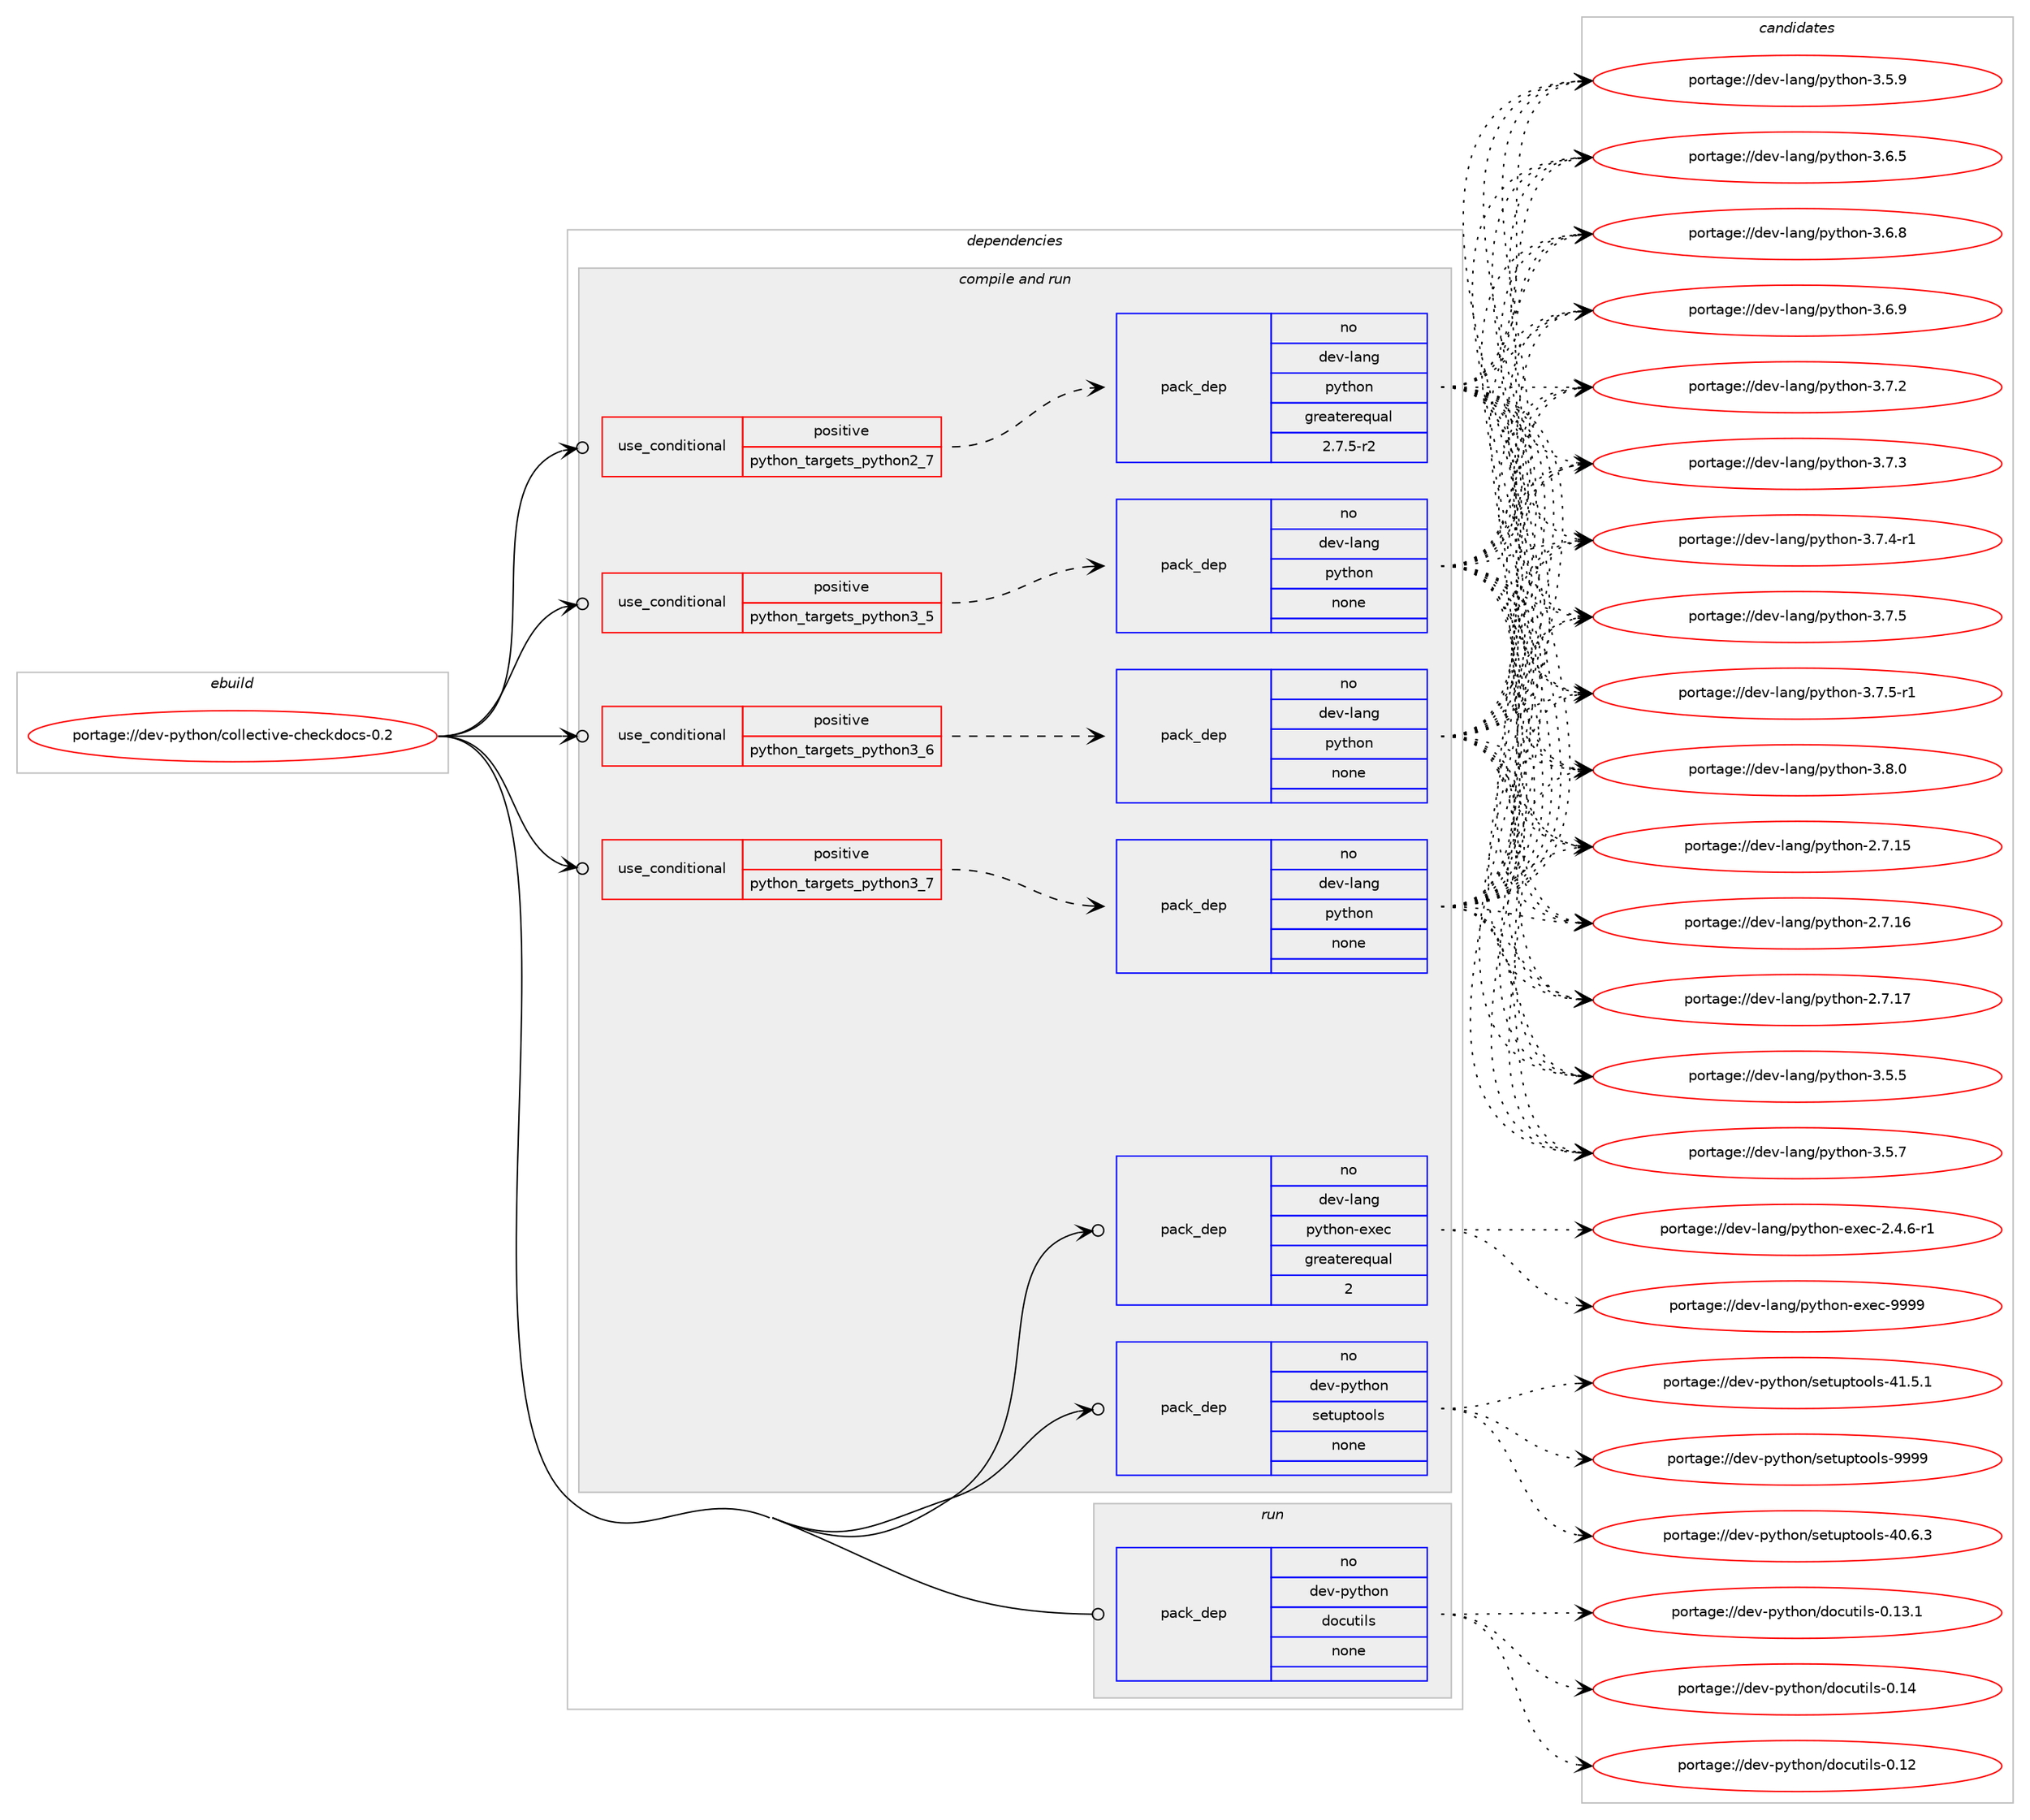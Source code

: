 digraph prolog {

# *************
# Graph options
# *************

newrank=true;
concentrate=true;
compound=true;
graph [rankdir=LR,fontname=Helvetica,fontsize=10,ranksep=1.5];#, ranksep=2.5, nodesep=0.2];
edge  [arrowhead=vee];
node  [fontname=Helvetica,fontsize=10];

# **********
# The ebuild
# **********

subgraph cluster_leftcol {
color=gray;
rank=same;
label=<<i>ebuild</i>>;
id [label="portage://dev-python/collective-checkdocs-0.2", color=red, width=4, href="../dev-python/collective-checkdocs-0.2.svg"];
}

# ****************
# The dependencies
# ****************

subgraph cluster_midcol {
color=gray;
label=<<i>dependencies</i>>;
subgraph cluster_compile {
fillcolor="#eeeeee";
style=filled;
label=<<i>compile</i>>;
}
subgraph cluster_compileandrun {
fillcolor="#eeeeee";
style=filled;
label=<<i>compile and run</i>>;
subgraph cond27027 {
dependency134508 [label=<<TABLE BORDER="0" CELLBORDER="1" CELLSPACING="0" CELLPADDING="4"><TR><TD ROWSPAN="3" CELLPADDING="10">use_conditional</TD></TR><TR><TD>positive</TD></TR><TR><TD>python_targets_python2_7</TD></TR></TABLE>>, shape=none, color=red];
subgraph pack104169 {
dependency134509 [label=<<TABLE BORDER="0" CELLBORDER="1" CELLSPACING="0" CELLPADDING="4" WIDTH="220"><TR><TD ROWSPAN="6" CELLPADDING="30">pack_dep</TD></TR><TR><TD WIDTH="110">no</TD></TR><TR><TD>dev-lang</TD></TR><TR><TD>python</TD></TR><TR><TD>greaterequal</TD></TR><TR><TD>2.7.5-r2</TD></TR></TABLE>>, shape=none, color=blue];
}
dependency134508:e -> dependency134509:w [weight=20,style="dashed",arrowhead="vee"];
}
id:e -> dependency134508:w [weight=20,style="solid",arrowhead="odotvee"];
subgraph cond27028 {
dependency134510 [label=<<TABLE BORDER="0" CELLBORDER="1" CELLSPACING="0" CELLPADDING="4"><TR><TD ROWSPAN="3" CELLPADDING="10">use_conditional</TD></TR><TR><TD>positive</TD></TR><TR><TD>python_targets_python3_5</TD></TR></TABLE>>, shape=none, color=red];
subgraph pack104170 {
dependency134511 [label=<<TABLE BORDER="0" CELLBORDER="1" CELLSPACING="0" CELLPADDING="4" WIDTH="220"><TR><TD ROWSPAN="6" CELLPADDING="30">pack_dep</TD></TR><TR><TD WIDTH="110">no</TD></TR><TR><TD>dev-lang</TD></TR><TR><TD>python</TD></TR><TR><TD>none</TD></TR><TR><TD></TD></TR></TABLE>>, shape=none, color=blue];
}
dependency134510:e -> dependency134511:w [weight=20,style="dashed",arrowhead="vee"];
}
id:e -> dependency134510:w [weight=20,style="solid",arrowhead="odotvee"];
subgraph cond27029 {
dependency134512 [label=<<TABLE BORDER="0" CELLBORDER="1" CELLSPACING="0" CELLPADDING="4"><TR><TD ROWSPAN="3" CELLPADDING="10">use_conditional</TD></TR><TR><TD>positive</TD></TR><TR><TD>python_targets_python3_6</TD></TR></TABLE>>, shape=none, color=red];
subgraph pack104171 {
dependency134513 [label=<<TABLE BORDER="0" CELLBORDER="1" CELLSPACING="0" CELLPADDING="4" WIDTH="220"><TR><TD ROWSPAN="6" CELLPADDING="30">pack_dep</TD></TR><TR><TD WIDTH="110">no</TD></TR><TR><TD>dev-lang</TD></TR><TR><TD>python</TD></TR><TR><TD>none</TD></TR><TR><TD></TD></TR></TABLE>>, shape=none, color=blue];
}
dependency134512:e -> dependency134513:w [weight=20,style="dashed",arrowhead="vee"];
}
id:e -> dependency134512:w [weight=20,style="solid",arrowhead="odotvee"];
subgraph cond27030 {
dependency134514 [label=<<TABLE BORDER="0" CELLBORDER="1" CELLSPACING="0" CELLPADDING="4"><TR><TD ROWSPAN="3" CELLPADDING="10">use_conditional</TD></TR><TR><TD>positive</TD></TR><TR><TD>python_targets_python3_7</TD></TR></TABLE>>, shape=none, color=red];
subgraph pack104172 {
dependency134515 [label=<<TABLE BORDER="0" CELLBORDER="1" CELLSPACING="0" CELLPADDING="4" WIDTH="220"><TR><TD ROWSPAN="6" CELLPADDING="30">pack_dep</TD></TR><TR><TD WIDTH="110">no</TD></TR><TR><TD>dev-lang</TD></TR><TR><TD>python</TD></TR><TR><TD>none</TD></TR><TR><TD></TD></TR></TABLE>>, shape=none, color=blue];
}
dependency134514:e -> dependency134515:w [weight=20,style="dashed",arrowhead="vee"];
}
id:e -> dependency134514:w [weight=20,style="solid",arrowhead="odotvee"];
subgraph pack104173 {
dependency134516 [label=<<TABLE BORDER="0" CELLBORDER="1" CELLSPACING="0" CELLPADDING="4" WIDTH="220"><TR><TD ROWSPAN="6" CELLPADDING="30">pack_dep</TD></TR><TR><TD WIDTH="110">no</TD></TR><TR><TD>dev-lang</TD></TR><TR><TD>python-exec</TD></TR><TR><TD>greaterequal</TD></TR><TR><TD>2</TD></TR></TABLE>>, shape=none, color=blue];
}
id:e -> dependency134516:w [weight=20,style="solid",arrowhead="odotvee"];
subgraph pack104174 {
dependency134517 [label=<<TABLE BORDER="0" CELLBORDER="1" CELLSPACING="0" CELLPADDING="4" WIDTH="220"><TR><TD ROWSPAN="6" CELLPADDING="30">pack_dep</TD></TR><TR><TD WIDTH="110">no</TD></TR><TR><TD>dev-python</TD></TR><TR><TD>setuptools</TD></TR><TR><TD>none</TD></TR><TR><TD></TD></TR></TABLE>>, shape=none, color=blue];
}
id:e -> dependency134517:w [weight=20,style="solid",arrowhead="odotvee"];
}
subgraph cluster_run {
fillcolor="#eeeeee";
style=filled;
label=<<i>run</i>>;
subgraph pack104175 {
dependency134518 [label=<<TABLE BORDER="0" CELLBORDER="1" CELLSPACING="0" CELLPADDING="4" WIDTH="220"><TR><TD ROWSPAN="6" CELLPADDING="30">pack_dep</TD></TR><TR><TD WIDTH="110">no</TD></TR><TR><TD>dev-python</TD></TR><TR><TD>docutils</TD></TR><TR><TD>none</TD></TR><TR><TD></TD></TR></TABLE>>, shape=none, color=blue];
}
id:e -> dependency134518:w [weight=20,style="solid",arrowhead="odot"];
}
}

# **************
# The candidates
# **************

subgraph cluster_choices {
rank=same;
color=gray;
label=<<i>candidates</i>>;

subgraph choice104169 {
color=black;
nodesep=1;
choiceportage10010111845108971101034711212111610411111045504655464953 [label="portage://dev-lang/python-2.7.15", color=red, width=4,href="../dev-lang/python-2.7.15.svg"];
choiceportage10010111845108971101034711212111610411111045504655464954 [label="portage://dev-lang/python-2.7.16", color=red, width=4,href="../dev-lang/python-2.7.16.svg"];
choiceportage10010111845108971101034711212111610411111045504655464955 [label="portage://dev-lang/python-2.7.17", color=red, width=4,href="../dev-lang/python-2.7.17.svg"];
choiceportage100101118451089711010347112121116104111110455146534653 [label="portage://dev-lang/python-3.5.5", color=red, width=4,href="../dev-lang/python-3.5.5.svg"];
choiceportage100101118451089711010347112121116104111110455146534655 [label="portage://dev-lang/python-3.5.7", color=red, width=4,href="../dev-lang/python-3.5.7.svg"];
choiceportage100101118451089711010347112121116104111110455146534657 [label="portage://dev-lang/python-3.5.9", color=red, width=4,href="../dev-lang/python-3.5.9.svg"];
choiceportage100101118451089711010347112121116104111110455146544653 [label="portage://dev-lang/python-3.6.5", color=red, width=4,href="../dev-lang/python-3.6.5.svg"];
choiceportage100101118451089711010347112121116104111110455146544656 [label="portage://dev-lang/python-3.6.8", color=red, width=4,href="../dev-lang/python-3.6.8.svg"];
choiceportage100101118451089711010347112121116104111110455146544657 [label="portage://dev-lang/python-3.6.9", color=red, width=4,href="../dev-lang/python-3.6.9.svg"];
choiceportage100101118451089711010347112121116104111110455146554650 [label="portage://dev-lang/python-3.7.2", color=red, width=4,href="../dev-lang/python-3.7.2.svg"];
choiceportage100101118451089711010347112121116104111110455146554651 [label="portage://dev-lang/python-3.7.3", color=red, width=4,href="../dev-lang/python-3.7.3.svg"];
choiceportage1001011184510897110103471121211161041111104551465546524511449 [label="portage://dev-lang/python-3.7.4-r1", color=red, width=4,href="../dev-lang/python-3.7.4-r1.svg"];
choiceportage100101118451089711010347112121116104111110455146554653 [label="portage://dev-lang/python-3.7.5", color=red, width=4,href="../dev-lang/python-3.7.5.svg"];
choiceportage1001011184510897110103471121211161041111104551465546534511449 [label="portage://dev-lang/python-3.7.5-r1", color=red, width=4,href="../dev-lang/python-3.7.5-r1.svg"];
choiceportage100101118451089711010347112121116104111110455146564648 [label="portage://dev-lang/python-3.8.0", color=red, width=4,href="../dev-lang/python-3.8.0.svg"];
dependency134509:e -> choiceportage10010111845108971101034711212111610411111045504655464953:w [style=dotted,weight="100"];
dependency134509:e -> choiceportage10010111845108971101034711212111610411111045504655464954:w [style=dotted,weight="100"];
dependency134509:e -> choiceportage10010111845108971101034711212111610411111045504655464955:w [style=dotted,weight="100"];
dependency134509:e -> choiceportage100101118451089711010347112121116104111110455146534653:w [style=dotted,weight="100"];
dependency134509:e -> choiceportage100101118451089711010347112121116104111110455146534655:w [style=dotted,weight="100"];
dependency134509:e -> choiceportage100101118451089711010347112121116104111110455146534657:w [style=dotted,weight="100"];
dependency134509:e -> choiceportage100101118451089711010347112121116104111110455146544653:w [style=dotted,weight="100"];
dependency134509:e -> choiceportage100101118451089711010347112121116104111110455146544656:w [style=dotted,weight="100"];
dependency134509:e -> choiceportage100101118451089711010347112121116104111110455146544657:w [style=dotted,weight="100"];
dependency134509:e -> choiceportage100101118451089711010347112121116104111110455146554650:w [style=dotted,weight="100"];
dependency134509:e -> choiceportage100101118451089711010347112121116104111110455146554651:w [style=dotted,weight="100"];
dependency134509:e -> choiceportage1001011184510897110103471121211161041111104551465546524511449:w [style=dotted,weight="100"];
dependency134509:e -> choiceportage100101118451089711010347112121116104111110455146554653:w [style=dotted,weight="100"];
dependency134509:e -> choiceportage1001011184510897110103471121211161041111104551465546534511449:w [style=dotted,weight="100"];
dependency134509:e -> choiceportage100101118451089711010347112121116104111110455146564648:w [style=dotted,weight="100"];
}
subgraph choice104170 {
color=black;
nodesep=1;
choiceportage10010111845108971101034711212111610411111045504655464953 [label="portage://dev-lang/python-2.7.15", color=red, width=4,href="../dev-lang/python-2.7.15.svg"];
choiceportage10010111845108971101034711212111610411111045504655464954 [label="portage://dev-lang/python-2.7.16", color=red, width=4,href="../dev-lang/python-2.7.16.svg"];
choiceportage10010111845108971101034711212111610411111045504655464955 [label="portage://dev-lang/python-2.7.17", color=red, width=4,href="../dev-lang/python-2.7.17.svg"];
choiceportage100101118451089711010347112121116104111110455146534653 [label="portage://dev-lang/python-3.5.5", color=red, width=4,href="../dev-lang/python-3.5.5.svg"];
choiceportage100101118451089711010347112121116104111110455146534655 [label="portage://dev-lang/python-3.5.7", color=red, width=4,href="../dev-lang/python-3.5.7.svg"];
choiceportage100101118451089711010347112121116104111110455146534657 [label="portage://dev-lang/python-3.5.9", color=red, width=4,href="../dev-lang/python-3.5.9.svg"];
choiceportage100101118451089711010347112121116104111110455146544653 [label="portage://dev-lang/python-3.6.5", color=red, width=4,href="../dev-lang/python-3.6.5.svg"];
choiceportage100101118451089711010347112121116104111110455146544656 [label="portage://dev-lang/python-3.6.8", color=red, width=4,href="../dev-lang/python-3.6.8.svg"];
choiceportage100101118451089711010347112121116104111110455146544657 [label="portage://dev-lang/python-3.6.9", color=red, width=4,href="../dev-lang/python-3.6.9.svg"];
choiceportage100101118451089711010347112121116104111110455146554650 [label="portage://dev-lang/python-3.7.2", color=red, width=4,href="../dev-lang/python-3.7.2.svg"];
choiceportage100101118451089711010347112121116104111110455146554651 [label="portage://dev-lang/python-3.7.3", color=red, width=4,href="../dev-lang/python-3.7.3.svg"];
choiceportage1001011184510897110103471121211161041111104551465546524511449 [label="portage://dev-lang/python-3.7.4-r1", color=red, width=4,href="../dev-lang/python-3.7.4-r1.svg"];
choiceportage100101118451089711010347112121116104111110455146554653 [label="portage://dev-lang/python-3.7.5", color=red, width=4,href="../dev-lang/python-3.7.5.svg"];
choiceportage1001011184510897110103471121211161041111104551465546534511449 [label="portage://dev-lang/python-3.7.5-r1", color=red, width=4,href="../dev-lang/python-3.7.5-r1.svg"];
choiceportage100101118451089711010347112121116104111110455146564648 [label="portage://dev-lang/python-3.8.0", color=red, width=4,href="../dev-lang/python-3.8.0.svg"];
dependency134511:e -> choiceportage10010111845108971101034711212111610411111045504655464953:w [style=dotted,weight="100"];
dependency134511:e -> choiceportage10010111845108971101034711212111610411111045504655464954:w [style=dotted,weight="100"];
dependency134511:e -> choiceportage10010111845108971101034711212111610411111045504655464955:w [style=dotted,weight="100"];
dependency134511:e -> choiceportage100101118451089711010347112121116104111110455146534653:w [style=dotted,weight="100"];
dependency134511:e -> choiceportage100101118451089711010347112121116104111110455146534655:w [style=dotted,weight="100"];
dependency134511:e -> choiceportage100101118451089711010347112121116104111110455146534657:w [style=dotted,weight="100"];
dependency134511:e -> choiceportage100101118451089711010347112121116104111110455146544653:w [style=dotted,weight="100"];
dependency134511:e -> choiceportage100101118451089711010347112121116104111110455146544656:w [style=dotted,weight="100"];
dependency134511:e -> choiceportage100101118451089711010347112121116104111110455146544657:w [style=dotted,weight="100"];
dependency134511:e -> choiceportage100101118451089711010347112121116104111110455146554650:w [style=dotted,weight="100"];
dependency134511:e -> choiceportage100101118451089711010347112121116104111110455146554651:w [style=dotted,weight="100"];
dependency134511:e -> choiceportage1001011184510897110103471121211161041111104551465546524511449:w [style=dotted,weight="100"];
dependency134511:e -> choiceportage100101118451089711010347112121116104111110455146554653:w [style=dotted,weight="100"];
dependency134511:e -> choiceportage1001011184510897110103471121211161041111104551465546534511449:w [style=dotted,weight="100"];
dependency134511:e -> choiceportage100101118451089711010347112121116104111110455146564648:w [style=dotted,weight="100"];
}
subgraph choice104171 {
color=black;
nodesep=1;
choiceportage10010111845108971101034711212111610411111045504655464953 [label="portage://dev-lang/python-2.7.15", color=red, width=4,href="../dev-lang/python-2.7.15.svg"];
choiceportage10010111845108971101034711212111610411111045504655464954 [label="portage://dev-lang/python-2.7.16", color=red, width=4,href="../dev-lang/python-2.7.16.svg"];
choiceportage10010111845108971101034711212111610411111045504655464955 [label="portage://dev-lang/python-2.7.17", color=red, width=4,href="../dev-lang/python-2.7.17.svg"];
choiceportage100101118451089711010347112121116104111110455146534653 [label="portage://dev-lang/python-3.5.5", color=red, width=4,href="../dev-lang/python-3.5.5.svg"];
choiceportage100101118451089711010347112121116104111110455146534655 [label="portage://dev-lang/python-3.5.7", color=red, width=4,href="../dev-lang/python-3.5.7.svg"];
choiceportage100101118451089711010347112121116104111110455146534657 [label="portage://dev-lang/python-3.5.9", color=red, width=4,href="../dev-lang/python-3.5.9.svg"];
choiceportage100101118451089711010347112121116104111110455146544653 [label="portage://dev-lang/python-3.6.5", color=red, width=4,href="../dev-lang/python-3.6.5.svg"];
choiceportage100101118451089711010347112121116104111110455146544656 [label="portage://dev-lang/python-3.6.8", color=red, width=4,href="../dev-lang/python-3.6.8.svg"];
choiceportage100101118451089711010347112121116104111110455146544657 [label="portage://dev-lang/python-3.6.9", color=red, width=4,href="../dev-lang/python-3.6.9.svg"];
choiceportage100101118451089711010347112121116104111110455146554650 [label="portage://dev-lang/python-3.7.2", color=red, width=4,href="../dev-lang/python-3.7.2.svg"];
choiceportage100101118451089711010347112121116104111110455146554651 [label="portage://dev-lang/python-3.7.3", color=red, width=4,href="../dev-lang/python-3.7.3.svg"];
choiceportage1001011184510897110103471121211161041111104551465546524511449 [label="portage://dev-lang/python-3.7.4-r1", color=red, width=4,href="../dev-lang/python-3.7.4-r1.svg"];
choiceportage100101118451089711010347112121116104111110455146554653 [label="portage://dev-lang/python-3.7.5", color=red, width=4,href="../dev-lang/python-3.7.5.svg"];
choiceportage1001011184510897110103471121211161041111104551465546534511449 [label="portage://dev-lang/python-3.7.5-r1", color=red, width=4,href="../dev-lang/python-3.7.5-r1.svg"];
choiceportage100101118451089711010347112121116104111110455146564648 [label="portage://dev-lang/python-3.8.0", color=red, width=4,href="../dev-lang/python-3.8.0.svg"];
dependency134513:e -> choiceportage10010111845108971101034711212111610411111045504655464953:w [style=dotted,weight="100"];
dependency134513:e -> choiceportage10010111845108971101034711212111610411111045504655464954:w [style=dotted,weight="100"];
dependency134513:e -> choiceportage10010111845108971101034711212111610411111045504655464955:w [style=dotted,weight="100"];
dependency134513:e -> choiceportage100101118451089711010347112121116104111110455146534653:w [style=dotted,weight="100"];
dependency134513:e -> choiceportage100101118451089711010347112121116104111110455146534655:w [style=dotted,weight="100"];
dependency134513:e -> choiceportage100101118451089711010347112121116104111110455146534657:w [style=dotted,weight="100"];
dependency134513:e -> choiceportage100101118451089711010347112121116104111110455146544653:w [style=dotted,weight="100"];
dependency134513:e -> choiceportage100101118451089711010347112121116104111110455146544656:w [style=dotted,weight="100"];
dependency134513:e -> choiceportage100101118451089711010347112121116104111110455146544657:w [style=dotted,weight="100"];
dependency134513:e -> choiceportage100101118451089711010347112121116104111110455146554650:w [style=dotted,weight="100"];
dependency134513:e -> choiceportage100101118451089711010347112121116104111110455146554651:w [style=dotted,weight="100"];
dependency134513:e -> choiceportage1001011184510897110103471121211161041111104551465546524511449:w [style=dotted,weight="100"];
dependency134513:e -> choiceportage100101118451089711010347112121116104111110455146554653:w [style=dotted,weight="100"];
dependency134513:e -> choiceportage1001011184510897110103471121211161041111104551465546534511449:w [style=dotted,weight="100"];
dependency134513:e -> choiceportage100101118451089711010347112121116104111110455146564648:w [style=dotted,weight="100"];
}
subgraph choice104172 {
color=black;
nodesep=1;
choiceportage10010111845108971101034711212111610411111045504655464953 [label="portage://dev-lang/python-2.7.15", color=red, width=4,href="../dev-lang/python-2.7.15.svg"];
choiceportage10010111845108971101034711212111610411111045504655464954 [label="portage://dev-lang/python-2.7.16", color=red, width=4,href="../dev-lang/python-2.7.16.svg"];
choiceportage10010111845108971101034711212111610411111045504655464955 [label="portage://dev-lang/python-2.7.17", color=red, width=4,href="../dev-lang/python-2.7.17.svg"];
choiceportage100101118451089711010347112121116104111110455146534653 [label="portage://dev-lang/python-3.5.5", color=red, width=4,href="../dev-lang/python-3.5.5.svg"];
choiceportage100101118451089711010347112121116104111110455146534655 [label="portage://dev-lang/python-3.5.7", color=red, width=4,href="../dev-lang/python-3.5.7.svg"];
choiceportage100101118451089711010347112121116104111110455146534657 [label="portage://dev-lang/python-3.5.9", color=red, width=4,href="../dev-lang/python-3.5.9.svg"];
choiceportage100101118451089711010347112121116104111110455146544653 [label="portage://dev-lang/python-3.6.5", color=red, width=4,href="../dev-lang/python-3.6.5.svg"];
choiceportage100101118451089711010347112121116104111110455146544656 [label="portage://dev-lang/python-3.6.8", color=red, width=4,href="../dev-lang/python-3.6.8.svg"];
choiceportage100101118451089711010347112121116104111110455146544657 [label="portage://dev-lang/python-3.6.9", color=red, width=4,href="../dev-lang/python-3.6.9.svg"];
choiceportage100101118451089711010347112121116104111110455146554650 [label="portage://dev-lang/python-3.7.2", color=red, width=4,href="../dev-lang/python-3.7.2.svg"];
choiceportage100101118451089711010347112121116104111110455146554651 [label="portage://dev-lang/python-3.7.3", color=red, width=4,href="../dev-lang/python-3.7.3.svg"];
choiceportage1001011184510897110103471121211161041111104551465546524511449 [label="portage://dev-lang/python-3.7.4-r1", color=red, width=4,href="../dev-lang/python-3.7.4-r1.svg"];
choiceportage100101118451089711010347112121116104111110455146554653 [label="portage://dev-lang/python-3.7.5", color=red, width=4,href="../dev-lang/python-3.7.5.svg"];
choiceportage1001011184510897110103471121211161041111104551465546534511449 [label="portage://dev-lang/python-3.7.5-r1", color=red, width=4,href="../dev-lang/python-3.7.5-r1.svg"];
choiceportage100101118451089711010347112121116104111110455146564648 [label="portage://dev-lang/python-3.8.0", color=red, width=4,href="../dev-lang/python-3.8.0.svg"];
dependency134515:e -> choiceportage10010111845108971101034711212111610411111045504655464953:w [style=dotted,weight="100"];
dependency134515:e -> choiceportage10010111845108971101034711212111610411111045504655464954:w [style=dotted,weight="100"];
dependency134515:e -> choiceportage10010111845108971101034711212111610411111045504655464955:w [style=dotted,weight="100"];
dependency134515:e -> choiceportage100101118451089711010347112121116104111110455146534653:w [style=dotted,weight="100"];
dependency134515:e -> choiceportage100101118451089711010347112121116104111110455146534655:w [style=dotted,weight="100"];
dependency134515:e -> choiceportage100101118451089711010347112121116104111110455146534657:w [style=dotted,weight="100"];
dependency134515:e -> choiceportage100101118451089711010347112121116104111110455146544653:w [style=dotted,weight="100"];
dependency134515:e -> choiceportage100101118451089711010347112121116104111110455146544656:w [style=dotted,weight="100"];
dependency134515:e -> choiceportage100101118451089711010347112121116104111110455146544657:w [style=dotted,weight="100"];
dependency134515:e -> choiceportage100101118451089711010347112121116104111110455146554650:w [style=dotted,weight="100"];
dependency134515:e -> choiceportage100101118451089711010347112121116104111110455146554651:w [style=dotted,weight="100"];
dependency134515:e -> choiceportage1001011184510897110103471121211161041111104551465546524511449:w [style=dotted,weight="100"];
dependency134515:e -> choiceportage100101118451089711010347112121116104111110455146554653:w [style=dotted,weight="100"];
dependency134515:e -> choiceportage1001011184510897110103471121211161041111104551465546534511449:w [style=dotted,weight="100"];
dependency134515:e -> choiceportage100101118451089711010347112121116104111110455146564648:w [style=dotted,weight="100"];
}
subgraph choice104173 {
color=black;
nodesep=1;
choiceportage10010111845108971101034711212111610411111045101120101994550465246544511449 [label="portage://dev-lang/python-exec-2.4.6-r1", color=red, width=4,href="../dev-lang/python-exec-2.4.6-r1.svg"];
choiceportage10010111845108971101034711212111610411111045101120101994557575757 [label="portage://dev-lang/python-exec-9999", color=red, width=4,href="../dev-lang/python-exec-9999.svg"];
dependency134516:e -> choiceportage10010111845108971101034711212111610411111045101120101994550465246544511449:w [style=dotted,weight="100"];
dependency134516:e -> choiceportage10010111845108971101034711212111610411111045101120101994557575757:w [style=dotted,weight="100"];
}
subgraph choice104174 {
color=black;
nodesep=1;
choiceportage100101118451121211161041111104711510111611711211611111110811545524846544651 [label="portage://dev-python/setuptools-40.6.3", color=red, width=4,href="../dev-python/setuptools-40.6.3.svg"];
choiceportage100101118451121211161041111104711510111611711211611111110811545524946534649 [label="portage://dev-python/setuptools-41.5.1", color=red, width=4,href="../dev-python/setuptools-41.5.1.svg"];
choiceportage10010111845112121116104111110471151011161171121161111111081154557575757 [label="portage://dev-python/setuptools-9999", color=red, width=4,href="../dev-python/setuptools-9999.svg"];
dependency134517:e -> choiceportage100101118451121211161041111104711510111611711211611111110811545524846544651:w [style=dotted,weight="100"];
dependency134517:e -> choiceportage100101118451121211161041111104711510111611711211611111110811545524946534649:w [style=dotted,weight="100"];
dependency134517:e -> choiceportage10010111845112121116104111110471151011161171121161111111081154557575757:w [style=dotted,weight="100"];
}
subgraph choice104175 {
color=black;
nodesep=1;
choiceportage1001011184511212111610411111047100111991171161051081154548464950 [label="portage://dev-python/docutils-0.12", color=red, width=4,href="../dev-python/docutils-0.12.svg"];
choiceportage10010111845112121116104111110471001119911711610510811545484649514649 [label="portage://dev-python/docutils-0.13.1", color=red, width=4,href="../dev-python/docutils-0.13.1.svg"];
choiceportage1001011184511212111610411111047100111991171161051081154548464952 [label="portage://dev-python/docutils-0.14", color=red, width=4,href="../dev-python/docutils-0.14.svg"];
dependency134518:e -> choiceportage1001011184511212111610411111047100111991171161051081154548464950:w [style=dotted,weight="100"];
dependency134518:e -> choiceportage10010111845112121116104111110471001119911711610510811545484649514649:w [style=dotted,weight="100"];
dependency134518:e -> choiceportage1001011184511212111610411111047100111991171161051081154548464952:w [style=dotted,weight="100"];
}
}

}
